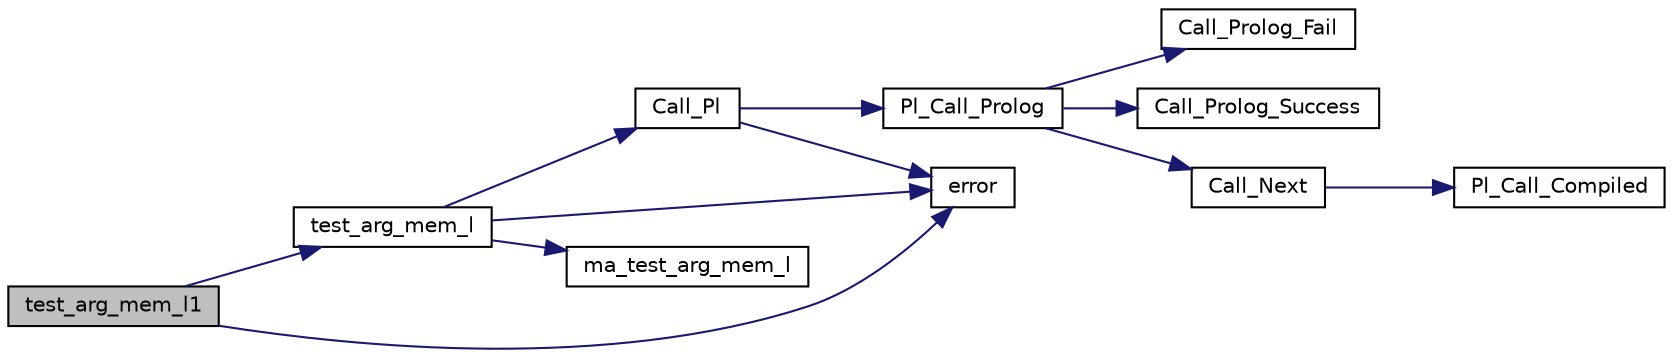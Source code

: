 digraph "test_arg_mem_l1"
{
  edge [fontname="Helvetica",fontsize="10",labelfontname="Helvetica",labelfontsize="10"];
  node [fontname="Helvetica",fontsize="10",shape=record];
  rankdir="LR";
  Node1 [label="test_arg_mem_l1",height=0.2,width=0.4,color="black", fillcolor="grey75", style="filled", fontcolor="black"];
  Node1 -> Node2 [color="midnightblue",fontsize="10",style="solid",fontname="Helvetica"];
  Node2 [label="test_arg_mem_l",height=0.2,width=0.4,color="black", fillcolor="white", style="filled",URL="$chkma_8c.html#aa8aea4130a97898dbdb116e533875af2"];
  Node2 -> Node3 [color="midnightblue",fontsize="10",style="solid",fontname="Helvetica"];
  Node3 [label="Call_Pl",height=0.2,width=0.4,color="black", fillcolor="white", style="filled",URL="$chkma_8c.html#a76794c8328cf0a40fb30d8e2167b03ba"];
  Node3 -> Node4 [color="midnightblue",fontsize="10",style="solid",fontname="Helvetica"];
  Node4 [label="Pl_Call_Prolog",height=0.2,width=0.4,color="black", fillcolor="white", style="filled",URL="$engine_8c.html#a837196745e0fb6af03ee5e5d062e1087"];
  Node4 -> Node5 [color="midnightblue",fontsize="10",style="solid",fontname="Helvetica"];
  Node5 [label="Call_Prolog_Fail",height=0.2,width=0.4,color="black", fillcolor="white", style="filled",URL="$engine_8c.html#accfe7947a971f240bf7b8b2bedc59e29"];
  Node4 -> Node6 [color="midnightblue",fontsize="10",style="solid",fontname="Helvetica"];
  Node6 [label="Call_Prolog_Success",height=0.2,width=0.4,color="black", fillcolor="white", style="filled",URL="$engine_8c.html#ae7d5f8d0ac490ede3fcb48af7cceec55"];
  Node4 -> Node7 [color="midnightblue",fontsize="10",style="solid",fontname="Helvetica"];
  Node7 [label="Call_Next",height=0.2,width=0.4,color="black", fillcolor="white", style="filled",URL="$engine_8c.html#a5f34f0c2b928a4bfe7057ced6cd446c8"];
  Node7 -> Node8 [color="midnightblue",fontsize="10",style="solid",fontname="Helvetica"];
  Node8 [label="Pl_Call_Compiled",height=0.2,width=0.4,color="black", fillcolor="white", style="filled",URL="$engine_8c.html#a598600283dd767c2b3d11e798384023c"];
  Node3 -> Node9 [color="midnightblue",fontsize="10",style="solid",fontname="Helvetica"];
  Node9 [label="error",height=0.2,width=0.4,color="black", fillcolor="white", style="filled",URL="$chkma_8c.html#a518288848eb2471573b6581060452931"];
  Node2 -> Node10 [color="midnightblue",fontsize="10",style="solid",fontname="Helvetica"];
  Node10 [label="ma_test_arg_mem_l",height=0.2,width=0.4,color="black", fillcolor="white", style="filled",URL="$chkma_8c.html#ada4ed805a01a93a7cfdb2be625c37100"];
  Node2 -> Node9 [color="midnightblue",fontsize="10",style="solid",fontname="Helvetica"];
  Node1 -> Node9 [color="midnightblue",fontsize="10",style="solid",fontname="Helvetica"];
}
